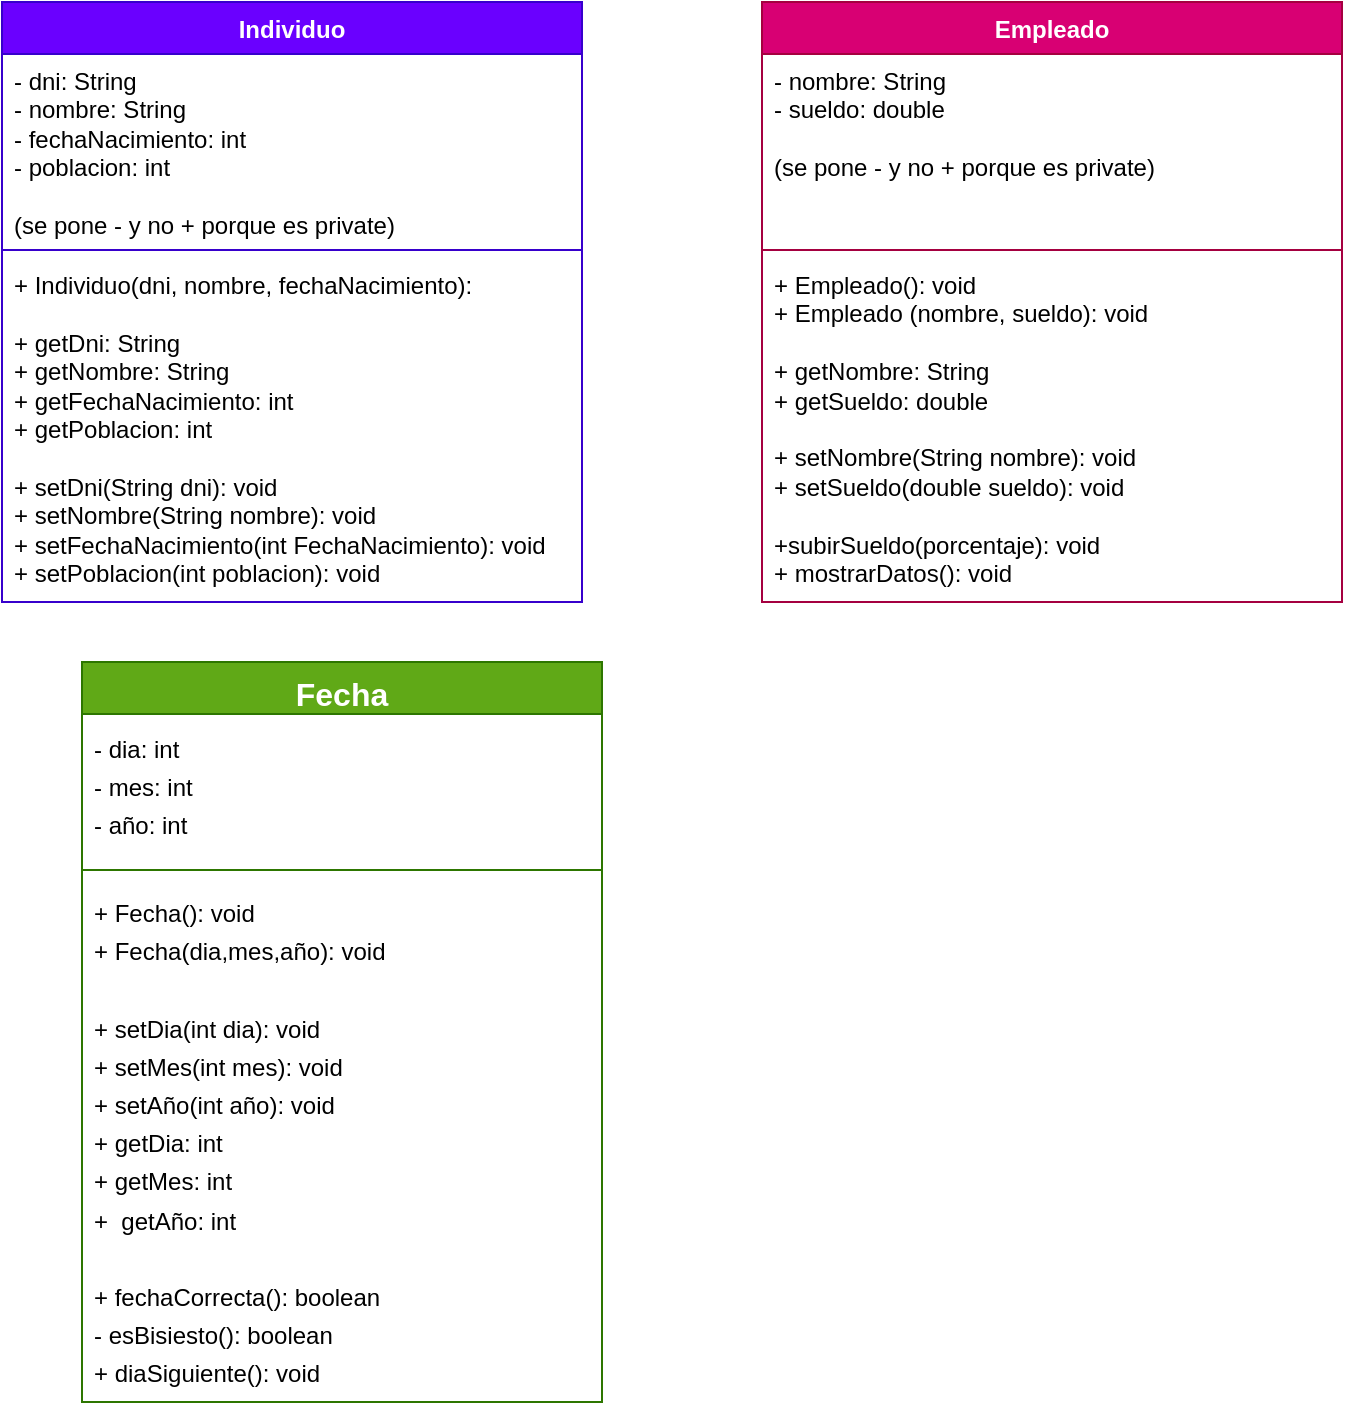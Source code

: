 <mxfile version="22.1.17" type="google">
  <diagram name="Página-1" id="YnLF1IXc6mq3wFn4TNAp">
    <mxGraphModel grid="1" page="1" gridSize="10" guides="1" tooltips="1" connect="1" arrows="1" fold="1" pageScale="1" pageWidth="827" pageHeight="1169" math="0" shadow="0">
      <root>
        <mxCell id="0" />
        <mxCell id="1" parent="0" />
        <mxCell id="JejaCBYRVTD5xdjX5whF-1" value="Individuo" style="swimlane;fontStyle=1;align=center;verticalAlign=top;childLayout=stackLayout;horizontal=1;startSize=26;horizontalStack=0;resizeParent=1;resizeParentMax=0;resizeLast=0;collapsible=1;marginBottom=0;whiteSpace=wrap;html=1;fillColor=#6a00ff;fontColor=#ffffff;strokeColor=#3700CC;" vertex="1" parent="1">
          <mxGeometry x="90" y="70" width="290" height="300" as="geometry">
            <mxRectangle x="330" y="380" width="70" height="30" as="alternateBounds" />
          </mxGeometry>
        </mxCell>
        <mxCell id="JejaCBYRVTD5xdjX5whF-2" value="- dni: String&lt;br&gt;- nombre: String&lt;br&gt;- fechaNacimiento: int&lt;br&gt;- poblacion: int&lt;br&gt;&lt;br&gt;(se pone - y no + porque es private)" style="text;strokeColor=none;fillColor=none;align=left;verticalAlign=top;spacingLeft=4;spacingRight=4;overflow=hidden;rotatable=0;points=[[0,0.5],[1,0.5]];portConstraint=eastwest;whiteSpace=wrap;html=1;" vertex="1" parent="JejaCBYRVTD5xdjX5whF-1">
          <mxGeometry y="26" width="290" height="94" as="geometry" />
        </mxCell>
        <mxCell id="JejaCBYRVTD5xdjX5whF-3" value="" style="line;strokeWidth=1;fillColor=none;align=left;verticalAlign=middle;spacingTop=-1;spacingLeft=3;spacingRight=3;rotatable=0;labelPosition=right;points=[];portConstraint=eastwest;strokeColor=inherit;" vertex="1" parent="JejaCBYRVTD5xdjX5whF-1">
          <mxGeometry y="120" width="290" height="8" as="geometry" />
        </mxCell>
        <mxCell id="JejaCBYRVTD5xdjX5whF-4" value="+ Individuo(dni, nombre, fechaNacimiento):&lt;br&gt;&lt;br&gt;+ getDni: String&lt;br&gt;+ getNombre: String&lt;br&gt;+ getFechaNacimiento: int&lt;br&gt;+ getPoblacion: int&lt;br&gt;&lt;br&gt;+ setDni(String dni): void&lt;br&gt;+ setNombre(String nombre): void&lt;br&gt;+ setFechaNacimiento(int FechaNacimiento): void&lt;br&gt;+ setPoblacion(int poblacion): void" style="text;strokeColor=none;fillColor=none;align=left;verticalAlign=top;spacingLeft=4;spacingRight=4;overflow=hidden;rotatable=0;points=[[0,0.5],[1,0.5]];portConstraint=eastwest;whiteSpace=wrap;html=1;" vertex="1" parent="JejaCBYRVTD5xdjX5whF-1">
          <mxGeometry y="128" width="290" height="172" as="geometry" />
        </mxCell>
        <mxCell id="TFUrkvJyWQB1-A0RtAaH-1" value="Empleado" style="swimlane;fontStyle=1;align=center;verticalAlign=top;childLayout=stackLayout;horizontal=1;startSize=26;horizontalStack=0;resizeParent=1;resizeParentMax=0;resizeLast=0;collapsible=1;marginBottom=0;whiteSpace=wrap;html=1;fillColor=#d80073;strokeColor=#A50040;fontColor=#ffffff;" vertex="1" parent="1">
          <mxGeometry x="470" y="70" width="290" height="300" as="geometry">
            <mxRectangle x="330" y="380" width="70" height="30" as="alternateBounds" />
          </mxGeometry>
        </mxCell>
        <mxCell id="TFUrkvJyWQB1-A0RtAaH-2" value="- nombre: String&lt;br&gt;- sueldo: double&lt;br&gt;&lt;br&gt;(se pone - y no + porque es private)" style="text;strokeColor=none;fillColor=none;align=left;verticalAlign=top;spacingLeft=4;spacingRight=4;overflow=hidden;rotatable=0;points=[[0,0.5],[1,0.5]];portConstraint=eastwest;whiteSpace=wrap;html=1;" vertex="1" parent="TFUrkvJyWQB1-A0RtAaH-1">
          <mxGeometry y="26" width="290" height="94" as="geometry" />
        </mxCell>
        <mxCell id="TFUrkvJyWQB1-A0RtAaH-3" value="" style="line;strokeWidth=1;fillColor=none;align=left;verticalAlign=middle;spacingTop=-1;spacingLeft=3;spacingRight=3;rotatable=0;labelPosition=right;points=[];portConstraint=eastwest;strokeColor=inherit;" vertex="1" parent="TFUrkvJyWQB1-A0RtAaH-1">
          <mxGeometry y="120" width="290" height="8" as="geometry" />
        </mxCell>
        <mxCell id="TFUrkvJyWQB1-A0RtAaH-4" value="+ Empleado(): void&lt;br&gt;+ Empleado (nombre, sueldo): void&lt;br&gt;&lt;br&gt;+ getNombre: String&lt;br&gt;+ getSueldo: double&lt;br&gt;&lt;br&gt;+ setNombre(String nombre): void&lt;br&gt;+ setSueldo(double sueldo): void&lt;br&gt;&lt;br&gt;+subirSueldo(porcentaje): void&lt;br&gt;+ mostrarDatos(): void" style="text;strokeColor=none;fillColor=none;align=left;verticalAlign=top;spacingLeft=4;spacingRight=4;overflow=hidden;rotatable=0;points=[[0,0.5],[1,0.5]];portConstraint=eastwest;whiteSpace=wrap;html=1;" vertex="1" parent="TFUrkvJyWQB1-A0RtAaH-1">
          <mxGeometry y="128" width="290" height="172" as="geometry" />
        </mxCell>
        <mxCell id="bMvg8UDyBpCcVz2ek4_d-1" value="Fecha" style="swimlane;fontStyle=1;align=center;verticalAlign=top;childLayout=stackLayout;horizontal=1;startSize=26;horizontalStack=0;resizeParent=1;resizeParentMax=0;resizeLast=0;collapsible=1;marginBottom=0;whiteSpace=wrap;html=1;fontSize=16;fillColor=#60a917;fontColor=#ffffff;strokeColor=#2D7600;" vertex="1" parent="1">
          <mxGeometry x="130" y="400" width="260" height="370" as="geometry" />
        </mxCell>
        <mxCell id="bMvg8UDyBpCcVz2ek4_d-2" value="&lt;font style=&quot;font-size: 12px;&quot;&gt;- dia: int&lt;br&gt;- mes: int&amp;nbsp;&lt;br&gt;- año: int&lt;/font&gt;" style="text;strokeColor=none;fillColor=none;align=left;verticalAlign=top;spacingLeft=4;spacingRight=4;overflow=hidden;rotatable=0;points=[[0,0.5],[1,0.5]];portConstraint=eastwest;whiteSpace=wrap;html=1;fontSize=16;" vertex="1" parent="bMvg8UDyBpCcVz2ek4_d-1">
          <mxGeometry y="26" width="260" height="74" as="geometry" />
        </mxCell>
        <mxCell id="bMvg8UDyBpCcVz2ek4_d-3" value="" style="line;strokeWidth=1;fillColor=none;align=left;verticalAlign=middle;spacingTop=-1;spacingLeft=3;spacingRight=3;rotatable=0;labelPosition=right;points=[];portConstraint=eastwest;strokeColor=inherit;fontSize=16;" vertex="1" parent="bMvg8UDyBpCcVz2ek4_d-1">
          <mxGeometry y="100" width="260" height="8" as="geometry" />
        </mxCell>
        <mxCell id="bMvg8UDyBpCcVz2ek4_d-4" value="&lt;span style=&quot;font-size: 12px;&quot;&gt;+ Fecha(): void&lt;br&gt;+ Fecha(dia,mes,año): void&lt;br&gt;&lt;br&gt;+ setDia(int dia): void&amp;nbsp;&lt;br&gt;+ setMes(int mes): void&lt;br&gt;+ setAño(int año): void&lt;br&gt;+ getDia: int&lt;br&gt;+ getMes: int&lt;br&gt;+&amp;nbsp; getAño: int&lt;br&gt;&lt;br&gt;+ fechaCorrecta(): boolean&lt;br&gt;- esBisiesto(): boolean&lt;br&gt;+ diaSiguiente(): void&lt;br&gt;&lt;/span&gt;" style="text;strokeColor=none;fillColor=none;align=left;verticalAlign=top;spacingLeft=4;spacingRight=4;overflow=hidden;rotatable=0;points=[[0,0.5],[1,0.5]];portConstraint=eastwest;whiteSpace=wrap;html=1;fontSize=16;" vertex="1" parent="bMvg8UDyBpCcVz2ek4_d-1">
          <mxGeometry y="108" width="260" height="262" as="geometry" />
        </mxCell>
      </root>
    </mxGraphModel>
  </diagram>
</mxfile>
